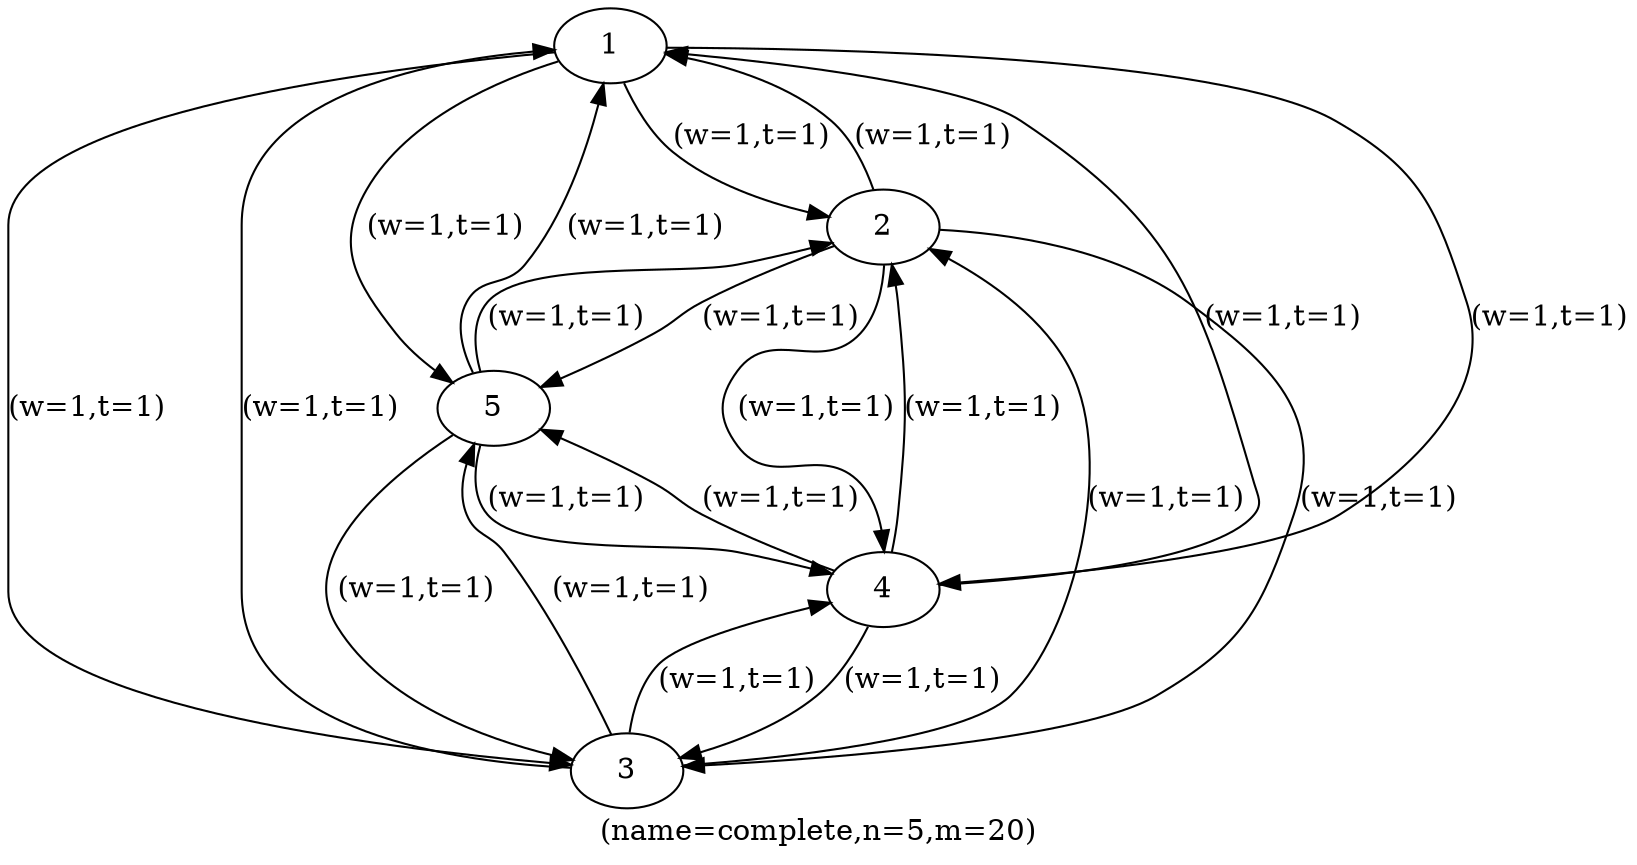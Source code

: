 digraph complete {
label="(name=complete,n=5,m=20)";
	1 -> 2 [label="(w=1,t=1)"];
	1 -> 3 [label="(w=1,t=1)"];
	1 -> 4 [label="(w=1,t=1)"];
	1 -> 5 [label="(w=1,t=1)"];
	2 -> 1 [label="(w=1,t=1)"];
	2 -> 3 [label="(w=1,t=1)"];
	2 -> 4 [label="(w=1,t=1)"];
	2 -> 5 [label="(w=1,t=1)"];
	3 -> 1 [label="(w=1,t=1)"];
	3 -> 2 [label="(w=1,t=1)"];
	3 -> 4 [label="(w=1,t=1)"];
	3 -> 5 [label="(w=1,t=1)"];
	4 -> 1 [label="(w=1,t=1)"];
	4 -> 2 [label="(w=1,t=1)"];
	4 -> 3 [label="(w=1,t=1)"];
	4 -> 5 [label="(w=1,t=1)"];
	5 -> 1 [label="(w=1,t=1)"];
	5 -> 2 [label="(w=1,t=1)"];
	5 -> 3 [label="(w=1,t=1)"];
	5 -> 4 [label="(w=1,t=1)"];
4 [label="4"];
1 [label="1"];
3 [label="3"];
2 [label="2"];
5 [label="5"];
}
